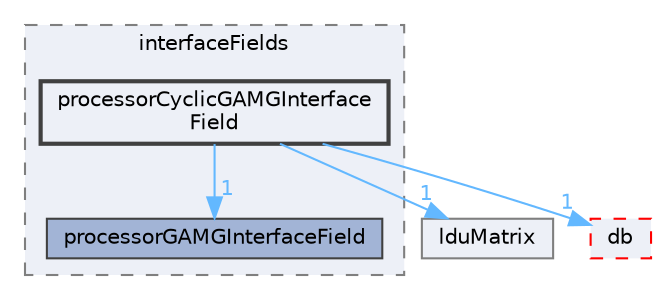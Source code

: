 digraph "src/OpenFOAM/matrices/lduMatrix/solvers/GAMG/interfaceFields/processorCyclicGAMGInterfaceField"
{
 // LATEX_PDF_SIZE
  bgcolor="transparent";
  edge [fontname=Helvetica,fontsize=10,labelfontname=Helvetica,labelfontsize=10];
  node [fontname=Helvetica,fontsize=10,shape=box,height=0.2,width=0.4];
  compound=true
  subgraph clusterdir_b7abb153e8987c9544a572b6404d8f9c {
    graph [ bgcolor="#edf0f7", pencolor="grey50", label="interfaceFields", fontname=Helvetica,fontsize=10 style="filled,dashed", URL="dir_b7abb153e8987c9544a572b6404d8f9c.html",tooltip=""]
  dir_a26efeeb8ce935076846d3f2281d079b [label="processorGAMGInterfaceField", fillcolor="#a2b4d6", color="grey25", style="filled", URL="dir_a26efeeb8ce935076846d3f2281d079b.html",tooltip=""];
  dir_bed6829d3114989523219f02de1a9c8d [label="processorCyclicGAMGInterface\lField", fillcolor="#edf0f7", color="grey25", style="filled,bold", URL="dir_bed6829d3114989523219f02de1a9c8d.html",tooltip=""];
  }
  dir_1ce70feb2b06c30ebd4091245573b99e [label="lduMatrix", fillcolor="#edf0f7", color="grey50", style="filled", URL="dir_1ce70feb2b06c30ebd4091245573b99e.html",tooltip=""];
  dir_63c634f7a7cfd679ac26c67fb30fc32f [label="db", fillcolor="#edf0f7", color="red", style="filled,dashed", URL="dir_63c634f7a7cfd679ac26c67fb30fc32f.html",tooltip=""];
  dir_bed6829d3114989523219f02de1a9c8d->dir_1ce70feb2b06c30ebd4091245573b99e [headlabel="1", labeldistance=1.5 headhref="dir_003092_002118.html" href="dir_003092_002118.html" color="steelblue1" fontcolor="steelblue1"];
  dir_bed6829d3114989523219f02de1a9c8d->dir_63c634f7a7cfd679ac26c67fb30fc32f [headlabel="1", labeldistance=1.5 headhref="dir_003092_000817.html" href="dir_003092_000817.html" color="steelblue1" fontcolor="steelblue1"];
  dir_bed6829d3114989523219f02de1a9c8d->dir_a26efeeb8ce935076846d3f2281d079b [headlabel="1", labeldistance=1.5 headhref="dir_003092_003095.html" href="dir_003092_003095.html" color="steelblue1" fontcolor="steelblue1"];
}
